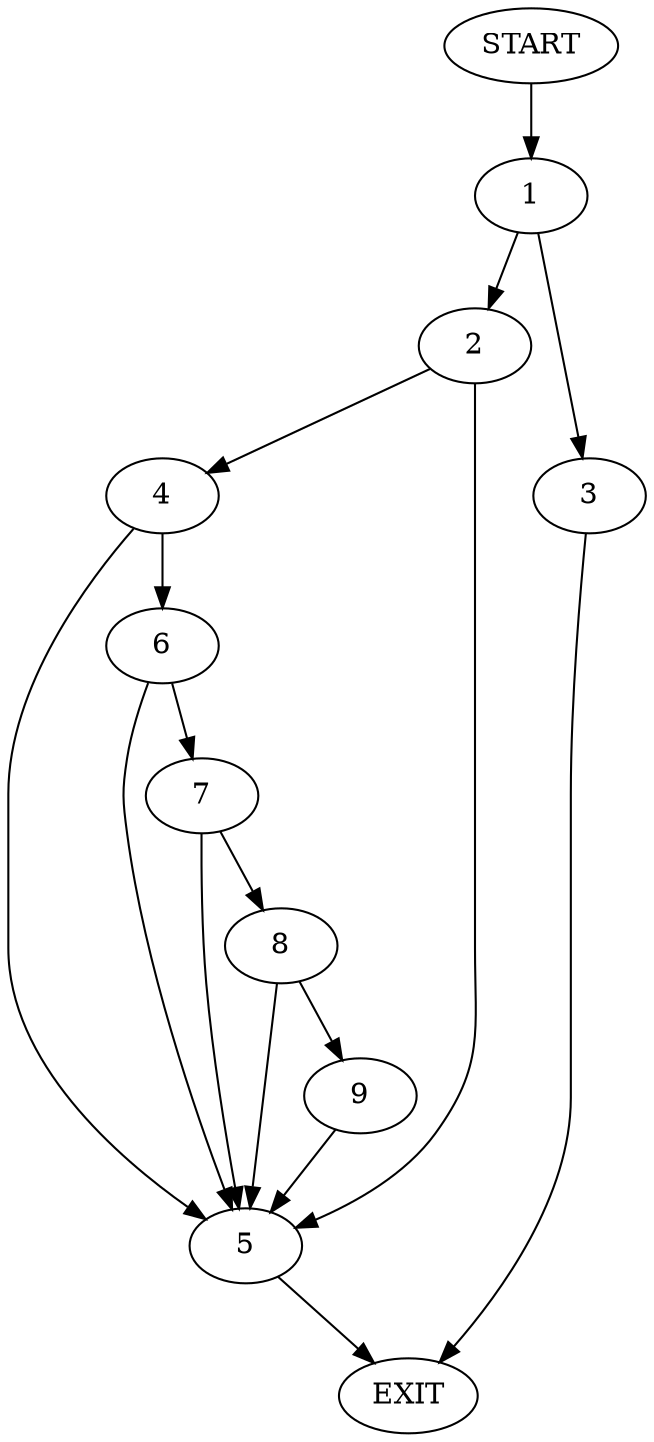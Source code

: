 digraph {
0 [label="START"]
10 [label="EXIT"]
0 -> 1
1 -> 2
1 -> 3
3 -> 10
2 -> 4
2 -> 5
5 -> 10
4 -> 6
4 -> 5
6 -> 5
6 -> 7
7 -> 8
7 -> 5
8 -> 9
8 -> 5
9 -> 5
}
